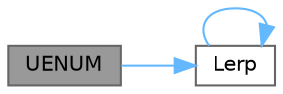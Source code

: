digraph "UENUM"
{
 // INTERACTIVE_SVG=YES
 // LATEX_PDF_SIZE
  bgcolor="transparent";
  edge [fontname=Helvetica,fontsize=10,labelfontname=Helvetica,labelfontsize=10];
  node [fontname=Helvetica,fontsize=10,shape=box,height=0.2,width=0.4];
  rankdir="LR";
  Node1 [id="Node000001",label="UENUM",height=0.2,width=0.4,color="gray40", fillcolor="grey60", style="filled", fontcolor="black",tooltip=" "];
  Node1 -> Node2 [id="edge1_Node000001_Node000002",color="steelblue1",style="solid",tooltip=" "];
  Node2 [id="Node000002",label="Lerp",height=0.2,width=0.4,color="grey40", fillcolor="white", style="filled",URL="$d4/dac/MotionTrajectoryTypes_8h.html#a152d062cb264e7c16f8c11c3a6ff8779",tooltip=" "];
  Node2 -> Node2 [id="edge2_Node000002_Node000002",color="steelblue1",style="solid",tooltip=" "];
}
